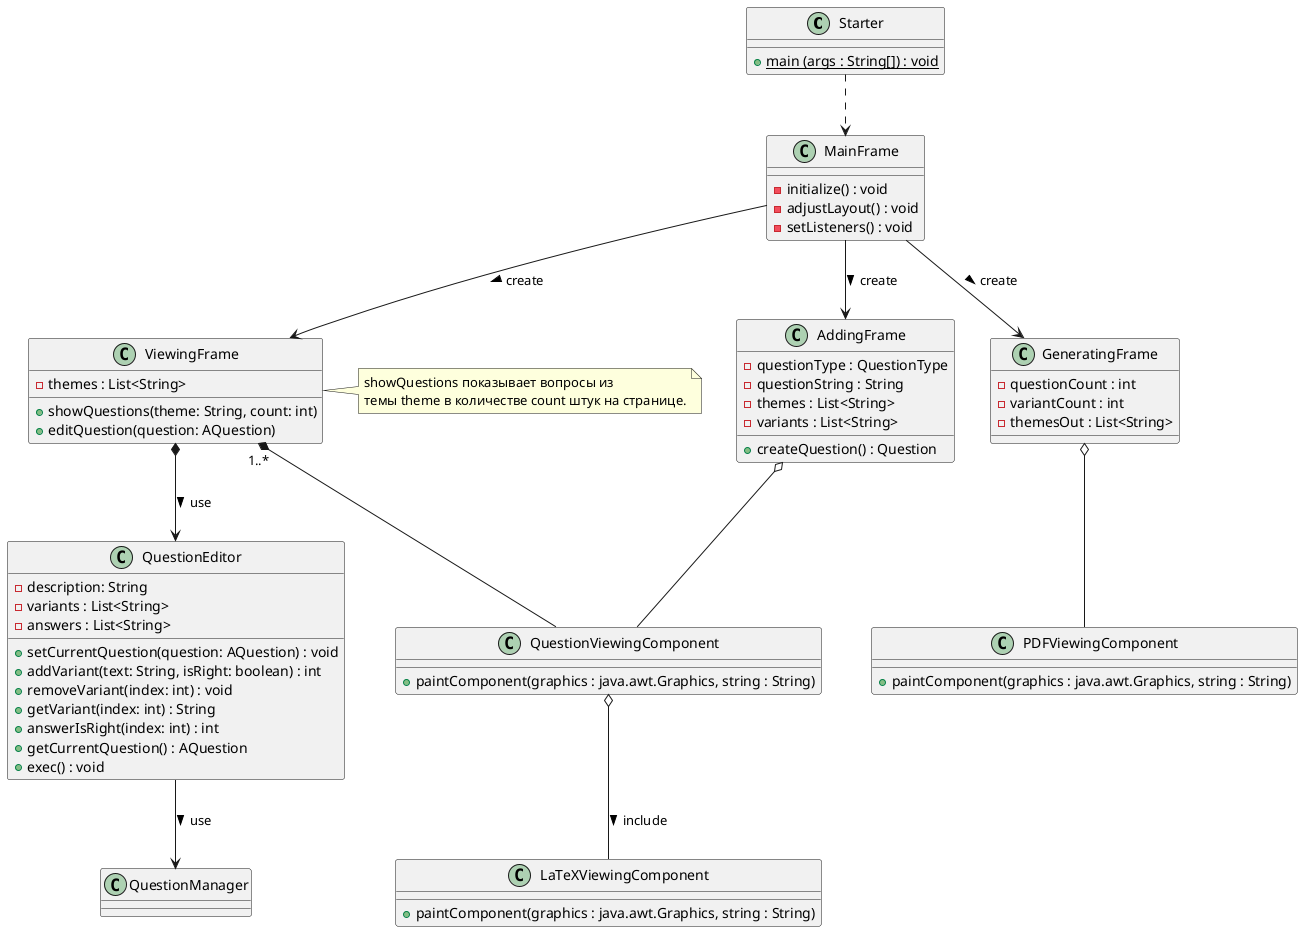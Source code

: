 @startuml
class Starter {
    +main {static} (args : String[]) : void
}

class MainFrame {
    -initialize() : void
    -adjustLayout() : void
    -setListeners() : void
}

class AddingFrame {
    -questionType : QuestionType
    -questionString : String
    -themes : List<String>
    -variants : List<String>
    +createQuestion() : Question
}

class ViewingFrame {
    -themes : List<String>
    +showQuestions(theme: String, count: int)
    +editQuestion(question: AQuestion)

}

class QuestionEditor {
    -description: String
    -variants : List<String>
    -answers : List<String>
    +setCurrentQuestion(question: AQuestion) : void
    +addVariant(text: String, isRight: boolean) : int
    +removeVariant(index: int) : void
    +getVariant(index: int) : String
    +answerIsRight(index: int) : int
    +getCurrentQuestion() : AQuestion
    +exec() : void
}
note right of ViewingFrame
    showQuestions показывает вопросы из
    темы theme в количестве count штук на странице.
end note

class GeneratingFrame {
    -questionCount : int
    -variantCount : int
    -themesOut : List<String>
}


class LaTeXViewingComponent {
    +paintComponent(graphics : java.awt.Graphics, string : String)
}

class QuestionViewingComponent {
    +paintComponent(graphics : java.awt.Graphics, string : String)
}

class PDFViewingComponent {
    +paintComponent(graphics : java.awt.Graphics, string : String)
}

AddingFrame o-- QuestionViewingComponent
QuestionViewingComponent o-- LaTeXViewingComponent : include >

ViewingFrame "1..*" *-- QuestionViewingComponent
GeneratingFrame o-- PDFViewingComponent

MainFrame --> AddingFrame : create >
MainFrame --> ViewingFrame : create >
MainFrame --> GeneratingFrame : create >

ViewingFrame *--> QuestionEditor : use >
QuestionEditor --> QuestionManager : use >

Starter ..> MainFrame

@enduml

